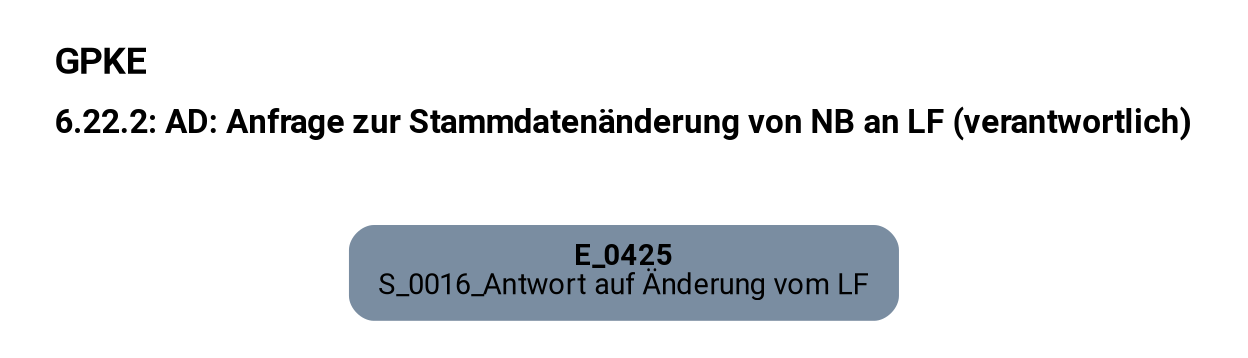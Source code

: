 digraph D {
    labelloc="t";
    label=<<B><FONT POINT-SIZE="18">GPKE</FONT></B><BR align="left"/><BR/><B><FONT POINT-SIZE="16">6.22.2: AD: Anfrage zur Stammdatenänderung von NB an LF (verantwortlich)</FONT></B><BR align="left"/><BR/><BR/><BR/>>;
    ratio="compress";
    concentrate=true;
    pack=true;
    rankdir=TB;
    packmode="array";
    size="20,20";
    fontsize=12;
    pad=0.25;
    "Empty" [margin="0.2,0.12", shape=box, style="filled,rounded", penwidth=0.0, fillcolor="#7a8da1", label=<<B>E_0425</B><BR align="center"/><FONT>S_0016_Antwort auf Änderung vom LF</FONT><BR align="center"/>>, fontname="Roboto, sans-serif"];


    bgcolor="transparent";
fontname="Roboto, sans-serif";
}